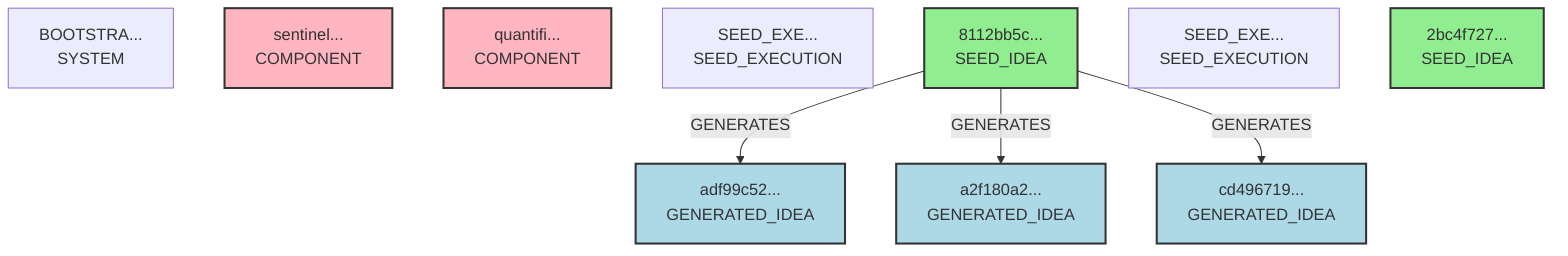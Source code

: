 graph TD
    BOOTSTRAP[BOOTSTRA...<br/>SYSTEM]
    sentinel_instance_01[sentinel...<br/>COMPONENT]:::component
    quantifier_agent_primary[quantifi...<br/>COMPONENT]:::component
    SEED_EXEC_test_iter1[SEED_EXE...<br/>SEED_EXECUTION]
    8112bb5c_2c32_4047_b917_37c606eff206[8112bb5c...<br/>SEED_IDEA]:::seed
    adf99c52_ab1b_488e_89f1_1b5c0274c4ed[adf99c52...<br/>GENERATED_IDEA]:::idea
    a2f180a2_587b_47c4_9d5a_fcc660ef3dbc[a2f180a2...<br/>GENERATED_IDEA]:::idea
    cd496719_a432_4687_87b9_3be82718a16b[cd496719...<br/>GENERATED_IDEA]:::idea
    SEED_EXEC_test_iter2[SEED_EXE...<br/>SEED_EXECUTION]
    2bc4f727_7854_4435_b053_db223a3266ad[2bc4f727...<br/>SEED_IDEA]:::seed
    8112bb5c_2c32_4047_b917_37c606eff206 -->|GENERATES| adf99c52_ab1b_488e_89f1_1b5c0274c4ed
    8112bb5c_2c32_4047_b917_37c606eff206 -->|GENERATES| a2f180a2_587b_47c4_9d5a_fcc660ef3dbc
    8112bb5c_2c32_4047_b917_37c606eff206 -->|GENERATES| cd496719_a432_4687_87b9_3be82718a16b

    classDef seed fill:#90EE90,stroke:#333,stroke-width:2px;
    classDef idea fill:#ADD8E6,stroke:#333,stroke-width:2px;
    classDef proto fill:#FFA500,stroke:#333,stroke-width:2px;
    classDef component fill:#FFB6C1,stroke:#333,stroke-width:2px;